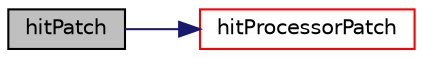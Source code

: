 digraph "hitPatch"
{
  bgcolor="transparent";
  edge [fontname="Helvetica",fontsize="10",labelfontname="Helvetica",labelfontsize="10"];
  node [fontname="Helvetica",fontsize="10",shape=record];
  rankdir="LR";
  Node1 [label="hitPatch",height=0.2,width=0.4,color="black", fillcolor="grey75", style="filled", fontcolor="black"];
  Node1 -> Node2 [color="midnightblue",fontsize="10",style="solid",fontname="Helvetica"];
  Node2 [label="hitProcessorPatch",height=0.2,width=0.4,color="red",URL="$a02455.html#a14f5c2f6515b821449df47a8dacccac9",tooltip="Overridable function to handle the particle hitting a. "];
}
